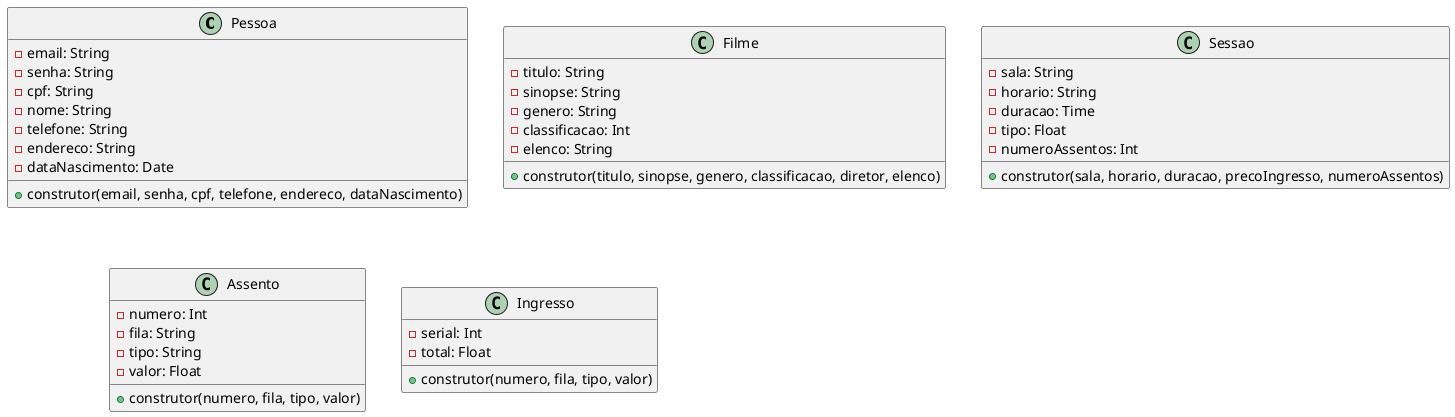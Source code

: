 @startuml cinema

class Pessoa{
    - email: String
    - senha: String
    - cpf: String
    - nome: String
    - telefone: String
    - endereco: String
    - dataNascimento: Date
    + construtor(email, senha, cpf, telefone, endereco, dataNascimento)
}
class Filme{
    - titulo: String
    - sinopse: String
    - genero: String
    - classificacao: Int
    - elenco: String
    + construtor(titulo, sinopse, genero, classificacao, diretor, elenco)
}

class Sessao{
    - sala: String
    - horario: String
    - duracao: Time
    - tipo: Float
    - numeroAssentos: Int
    + construtor(sala, horario, duracao, precoIngresso, numeroAssentos)
}

class Assento{
    - numero: Int
    - fila: String
    - tipo: String
    - valor: Float
    + construtor(numero, fila, tipo, valor)
}

class Ingresso{
    - serial: Int
    - total: Float
    + construtor(numero, fila, tipo, valor)
}

@enduml


